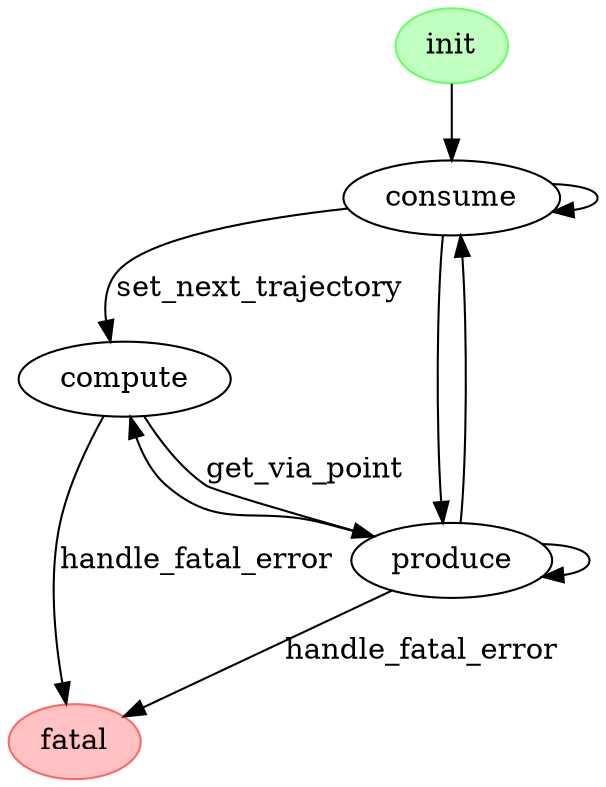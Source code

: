 digraph fsm_middleware {
	node [shape=ellipse]
	init [color="#66ff66" fillcolor="#c1ffc1" style=filled]
	consume
	compute
	produce
	fatal [color="#ff6666" fillcolor="#ffc1c1" style=filled]
	init -> consume [label=""]
	consume -> consume [label=""]
	consume -> compute [label=set_next_trajectory]
	consume -> produce [label=""]
	compute -> produce [label=get_via_point]
	compute -> fatal [label=handle_fatal_error]
	produce -> compute [label=""]
	produce -> consume [label=""]
	produce -> produce [label=""]
	produce -> fatal [label=handle_fatal_error]
}
